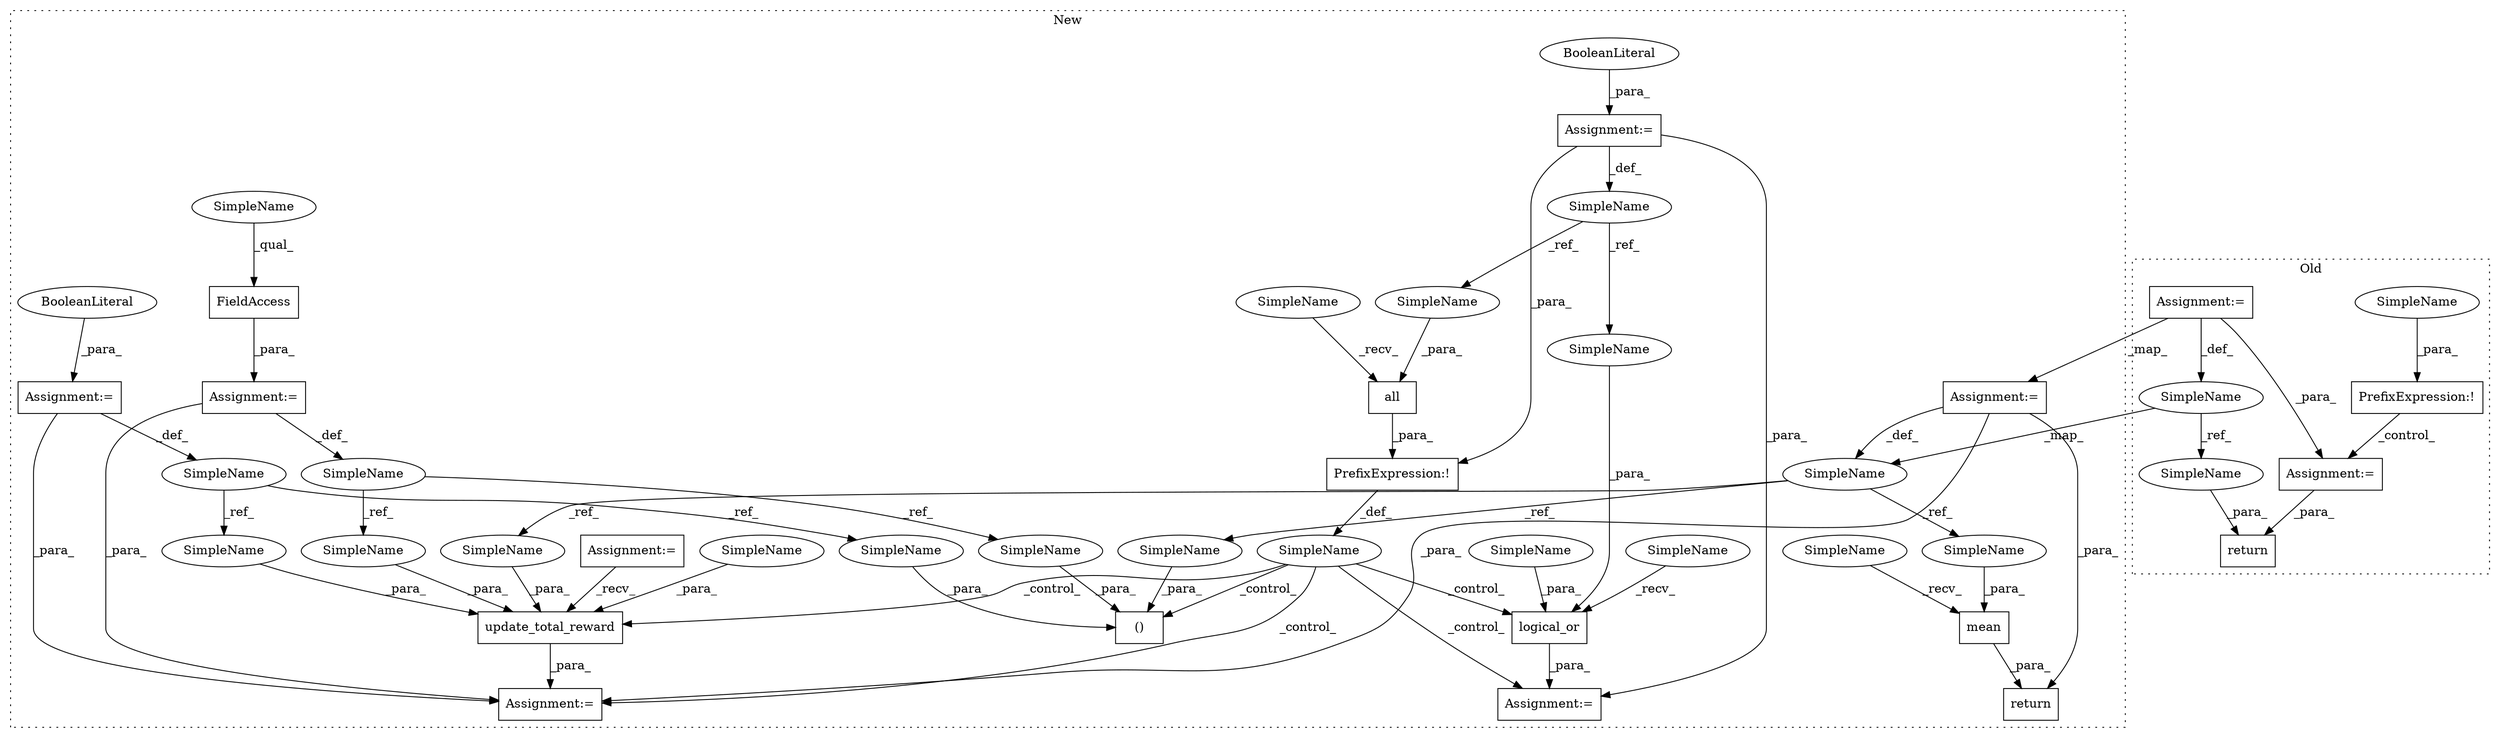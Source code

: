 digraph G {
subgraph cluster0 {
1 [label="return" a="41" s="910" l="7" shape="box"];
8 [label="SimpleName" a="42" s="714" l="12" shape="ellipse"];
17 [label="Assignment:=" a="7" s="890" l="2" shape="box"];
18 [label="PrefixExpression:!" a="38" s="741" l="1" shape="box"];
27 [label="Assignment:=" a="7" s="726" l="1" shape="box"];
28 [label="SimpleName" a="42" s="742" l="4" shape="ellipse"];
44 [label="SimpleName" a="42" s="917" l="12" shape="ellipse"];
label = "Old";
style="dotted";
}
subgraph cluster1 {
2 [label="logical_or" a="32" s="1372,1397" l="11,1" shape="box"];
3 [label="Assignment:=" a="7" s="1365" l="1" shape="box"];
4 [label="all" a="32" s="961,974" l="4,1" shape="box"];
5 [label="PrefixExpression:!" a="38" s="954" l="1" shape="box"];
6 [label="()" a="106" s="1204" l="64" shape="box"];
7 [label="SimpleName" a="42" s="814" l="12" shape="ellipse"];
9 [label="update_total_reward" a="32" s="1275,1347" l="20,1" shape="box"];
10 [label="mean" a="32" s="1452,1469" l="5,1" shape="box"];
11 [label="FieldAccess" a="22" s="799" l="9" shape="box"];
12 [label="SimpleName" a="42" s="" l="" shape="ellipse"];
13 [label="SimpleName" a="42" s="834" l="9" shape="ellipse"];
14 [label="SimpleName" a="42" s="781" l="17" shape="ellipse"];
15 [label="SimpleName" a="42" s="761" l="9" shape="ellipse"];
16 [label="Assignment:=" a="7" s="798" l="1" shape="box"];
19 [label="Assignment:=" a="7" s="843" l="1" shape="box"];
20 [label="BooleanLiteral" a="9" s="844" l="5" shape="ellipse"];
21 [label="Assignment:=" a="7" s="1268" l="2" shape="box"];
22 [label="Assignment:=" a="7" s="770" l="1" shape="box"];
23 [label="BooleanLiteral" a="9" s="771" l="4" shape="ellipse"];
24 [label="Assignment:=" a="7" s="611" l="4" shape="box"];
25 [label="return" a="41" s="1439" l="7" shape="box"];
26 [label="Assignment:=" a="7" s="826" l="1" shape="box"];
29 [label="SimpleName" a="42" s="965" l="9" shape="ellipse"];
30 [label="SimpleName" a="42" s="1383" l="9" shape="ellipse"];
31 [label="SimpleName" a="42" s="1326" l="9" shape="ellipse"];
32 [label="SimpleName" a="42" s="1259" l="9" shape="ellipse"];
33 [label="SimpleName" a="42" s="1295" l="17" shape="ellipse"];
34 [label="SimpleName" a="42" s="1204" l="17" shape="ellipse"];
35 [label="SimpleName" a="42" s="1393" l="4" shape="ellipse"];
36 [label="SimpleName" a="42" s="1343" l="4" shape="ellipse"];
37 [label="SimpleName" a="42" s="1446" l="5" shape="ellipse"];
38 [label="SimpleName" a="42" s="1366" l="5" shape="ellipse"];
39 [label="SimpleName" a="42" s="799" l="5" shape="ellipse"];
40 [label="SimpleName" a="42" s="955" l="5" shape="ellipse"];
41 [label="SimpleName" a="42" s="1457" l="12" shape="ellipse"];
42 [label="SimpleName" a="42" s="1313" l="12" shape="ellipse"];
43 [label="SimpleName" a="42" s="1234" l="12" shape="ellipse"];
label = "New";
style="dotted";
}
2 -> 3 [label="_para_"];
4 -> 5 [label="_para_"];
5 -> 12 [label="_def_"];
7 -> 42 [label="_ref_"];
7 -> 43 [label="_ref_"];
7 -> 41 [label="_ref_"];
8 -> 7 [label="_map_"];
8 -> 44 [label="_ref_"];
9 -> 21 [label="_para_"];
10 -> 25 [label="_para_"];
11 -> 16 [label="_para_"];
12 -> 21 [label="_control_"];
12 -> 6 [label="_control_"];
12 -> 9 [label="_control_"];
12 -> 2 [label="_control_"];
12 -> 3 [label="_control_"];
13 -> 29 [label="_ref_"];
13 -> 30 [label="_ref_"];
14 -> 34 [label="_ref_"];
14 -> 33 [label="_ref_"];
15 -> 31 [label="_ref_"];
15 -> 32 [label="_ref_"];
16 -> 14 [label="_def_"];
16 -> 21 [label="_para_"];
17 -> 1 [label="_para_"];
18 -> 17 [label="_control_"];
19 -> 13 [label="_def_"];
19 -> 5 [label="_para_"];
19 -> 3 [label="_para_"];
20 -> 19 [label="_para_"];
22 -> 15 [label="_def_"];
22 -> 21 [label="_para_"];
23 -> 22 [label="_para_"];
24 -> 9 [label="_recv_"];
26 -> 25 [label="_para_"];
26 -> 21 [label="_para_"];
26 -> 7 [label="_def_"];
27 -> 17 [label="_para_"];
27 -> 8 [label="_def_"];
27 -> 26 [label="_map_"];
28 -> 18 [label="_para_"];
29 -> 4 [label="_para_"];
30 -> 2 [label="_para_"];
31 -> 9 [label="_para_"];
32 -> 6 [label="_para_"];
33 -> 9 [label="_para_"];
34 -> 6 [label="_para_"];
35 -> 2 [label="_para_"];
36 -> 9 [label="_para_"];
37 -> 10 [label="_recv_"];
38 -> 2 [label="_recv_"];
39 -> 11 [label="_qual_"];
40 -> 4 [label="_recv_"];
41 -> 10 [label="_para_"];
42 -> 9 [label="_para_"];
43 -> 6 [label="_para_"];
44 -> 1 [label="_para_"];
}